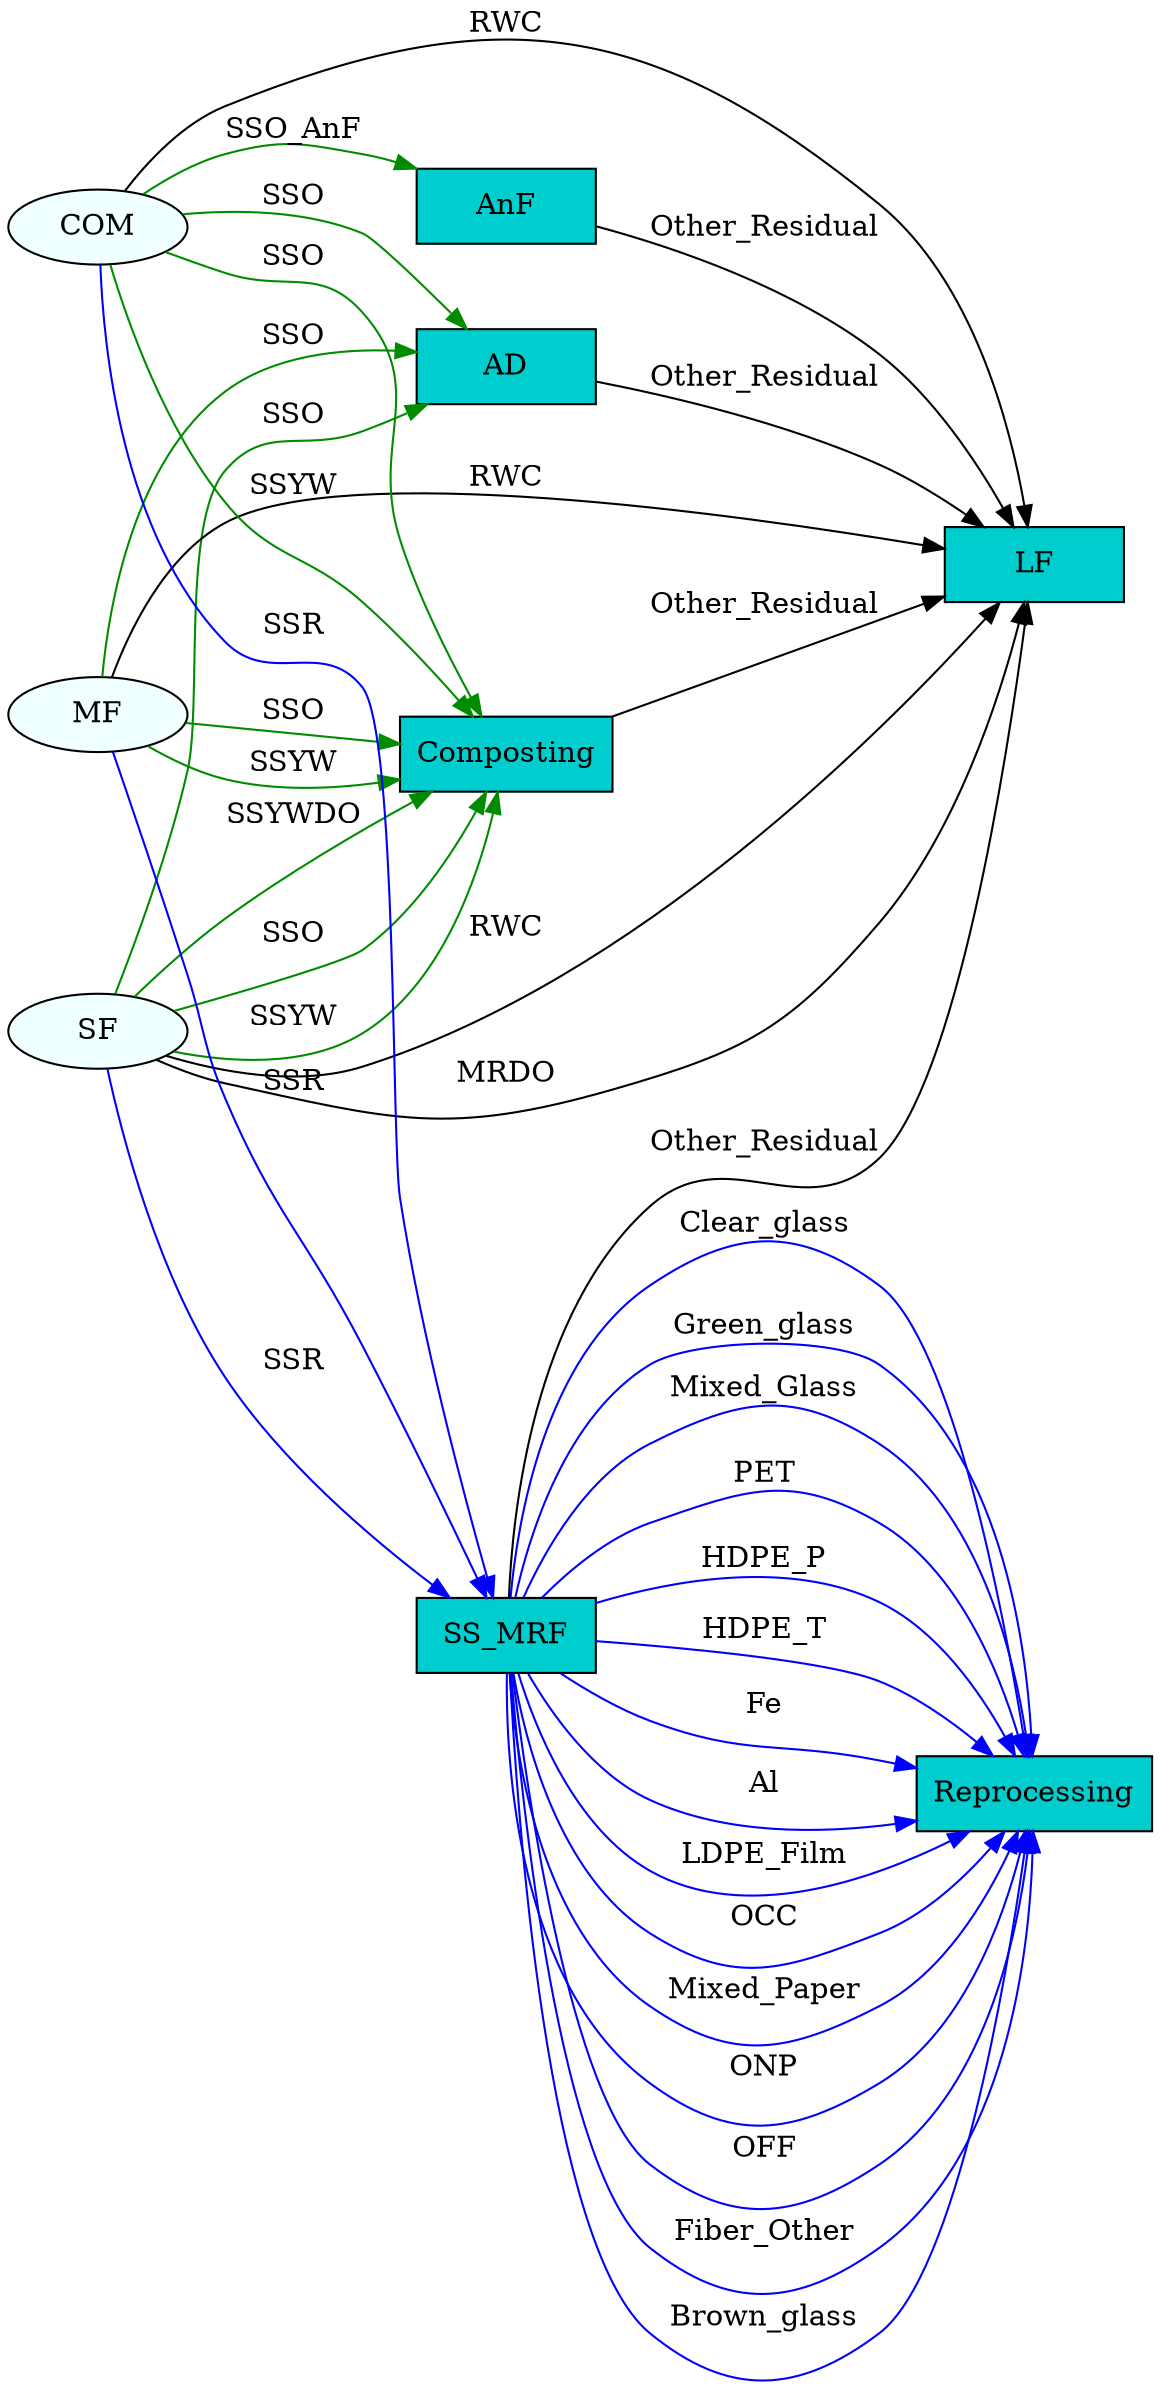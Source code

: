 digraph SWM_network_optimization {
	graph [rankdir=LR]
	LF [fillcolor=cyan3 shape=rectangle style=filled width=1.2]
	Composting [fillcolor=cyan3 shape=rectangle style=filled width=1.2]
	AD [fillcolor=cyan3 shape=rectangle style=filled width=1.2]
	AnF [fillcolor=cyan3 shape=rectangle style=filled width=1.2]
	SS_MRF [fillcolor=cyan3 shape=rectangle style=filled width=1.2]
	Reprocessing [fillcolor=cyan3 shape=rectangle style=filled width=1.2]
	SF [fillcolor=azure shape=oval style=filled width=1.2]
	MF [fillcolor=azure shape=oval style=filled width=1.2]
	COM [fillcolor=azure shape=oval style=filled width=1.2]
	SF -> Composting [label=SSO color=green4]
	SF -> AD [label=SSO color=green4]
	MF -> Composting [label=SSO color=green4]
	MF -> AD [label=SSO color=green4]
	COM -> Composting [label=SSO color=green4]
	COM -> AD [label=SSO color=green4]
	Composting -> LF [label=Other_Residual color=black]
	AD -> LF [label=Other_Residual color=black]
	AnF -> LF [label=Other_Residual color=black]
	SS_MRF -> LF [label=Other_Residual color=black]
	SS_MRF -> Reprocessing [label=LDPE_Film color=blue]
	SS_MRF -> Reprocessing [label=OCC color=blue]
	SS_MRF -> Reprocessing [label=Mixed_Paper color=blue]
	SS_MRF -> Reprocessing [label=ONP color=blue]
	SS_MRF -> Reprocessing [label=OFF color=blue]
	SS_MRF -> Reprocessing [label=Fiber_Other color=blue]
	SS_MRF -> Reprocessing [label=Brown_glass color=blue]
	SS_MRF -> Reprocessing [label=Clear_glass color=blue]
	SS_MRF -> Reprocessing [label=Green_glass color=blue]
	SS_MRF -> Reprocessing [label=Mixed_Glass color=blue]
	SS_MRF -> Reprocessing [label=PET color=blue]
	SS_MRF -> Reprocessing [label=HDPE_P color=blue]
	SS_MRF -> Reprocessing [label=HDPE_T color=blue]
	SS_MRF -> Reprocessing [label=Fe color=blue]
	SS_MRF -> Reprocessing [label=Al color=blue]
	SF -> LF [label=RWC color=black]
	SF -> SS_MRF [label=SSR color=blue]
	SF -> Composting [label=SSYW color=green4]
	SF -> LF [label=MRDO color=black]
	SF -> Composting [label=SSYWDO color=green4]
	MF -> LF [label=RWC color=black]
	MF -> SS_MRF [label=SSR color=blue]
	MF -> Composting [label=SSYW color=green4]
	COM -> LF [label=RWC color=black]
	COM -> SS_MRF [label=SSR color=blue]
	COM -> Composting [label=SSYW color=green4]
	COM -> AnF [label=SSO_AnF color=green4]
}
